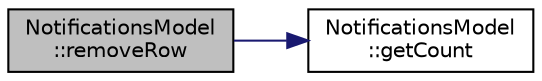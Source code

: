 digraph "NotificationsModel::removeRow"
{
 // LATEX_PDF_SIZE
  edge [fontname="Helvetica",fontsize="10",labelfontname="Helvetica",labelfontsize="10"];
  node [fontname="Helvetica",fontsize="10",shape=record];
  rankdir="LR";
  Node1 [label="NotificationsModel\l::removeRow",height=0.2,width=0.4,color="black", fillcolor="grey75", style="filled", fontcolor="black",tooltip=" "];
  Node1 -> Node2 [color="midnightblue",fontsize="10",style="solid",fontname="Helvetica"];
  Node2 [label="NotificationsModel\l::getCount",height=0.2,width=0.4,color="black", fillcolor="white", style="filled",URL="$class_notifications_model.html#a6ffb6550d9ca7812fa81eb6e77bda561",tooltip=" "];
}
